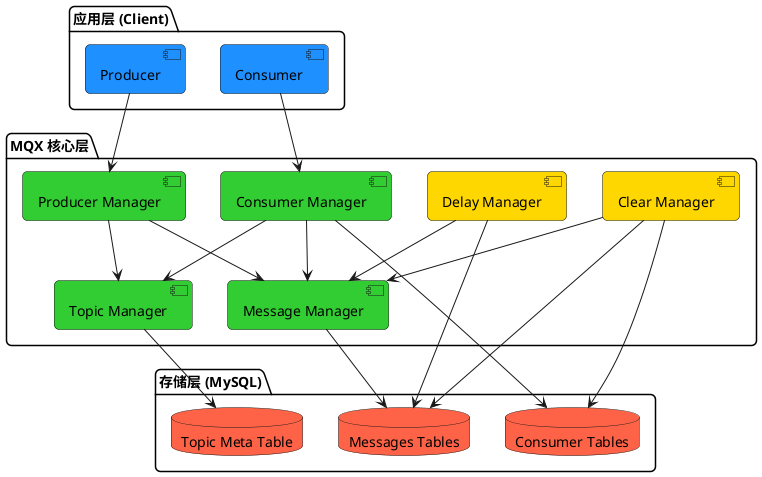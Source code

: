 @startuml MQX Architecture

' 定义颜色
!define BLUE #1E90FF
!define GREEN #32CD32
!define YELLOW #FFD700
!define RED #FF6347

skinparam {
  backgroundColor #FFFFFF
  roundCorner 10
}

' 应用层
package "应用层 (Client)" {
  [Producer] as producer BLUE
  [Consumer] as consumer BLUE
}

' MQX 核心层
package "MQX 核心层" {
  [Topic Manager] as topicMgr GREEN
  [Message Manager] as msgMgr GREEN
  [Consumer Manager] as conMgr GREEN
  [Producer Manager] as prodMgr GREEN
  [Delay Manager] as delayMgr YELLOW
  [Clear Manager] as clearMgr YELLOW
}

' 存储层
package "存储层 (MySQL)" {
  database "Topic Meta Table" as topicTable RED
  database "Messages Tables" as msgTables RED
  database "Consumer Tables" as conTables RED
}

' 连接关系
producer --> prodMgr
consumer --> conMgr

prodMgr --> msgMgr
prodMgr --> topicMgr
conMgr --> msgMgr
conMgr --> topicMgr
delayMgr --> msgMgr
clearMgr --> msgMgr

topicMgr --> topicTable
msgMgr --> msgTables
conMgr --> conTables
delayMgr --> msgTables
clearMgr --> msgTables
clearMgr --> conTables

@enduml 